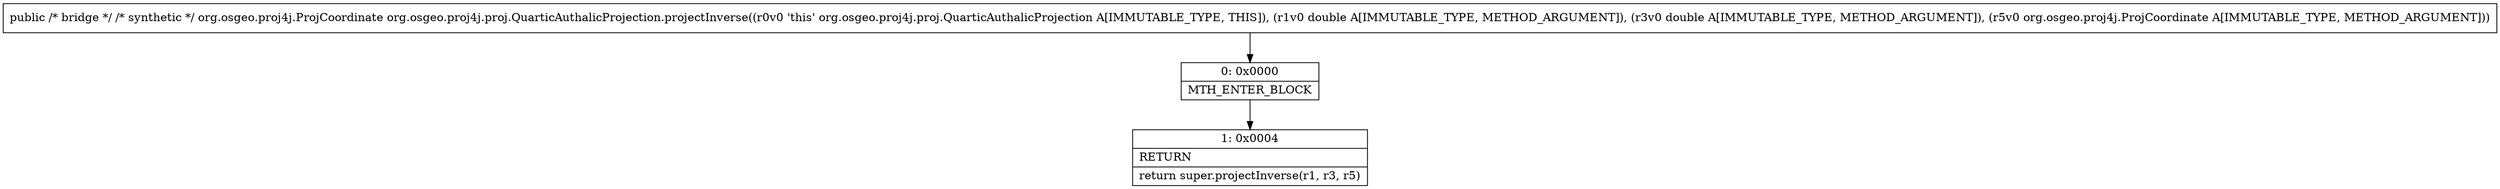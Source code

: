 digraph "CFG fororg.osgeo.proj4j.proj.QuarticAuthalicProjection.projectInverse(DDLorg\/osgeo\/proj4j\/ProjCoordinate;)Lorg\/osgeo\/proj4j\/ProjCoordinate;" {
Node_0 [shape=record,label="{0\:\ 0x0000|MTH_ENTER_BLOCK\l}"];
Node_1 [shape=record,label="{1\:\ 0x0004|RETURN\l|return super.projectInverse(r1, r3, r5)\l}"];
MethodNode[shape=record,label="{public \/* bridge *\/ \/* synthetic *\/ org.osgeo.proj4j.ProjCoordinate org.osgeo.proj4j.proj.QuarticAuthalicProjection.projectInverse((r0v0 'this' org.osgeo.proj4j.proj.QuarticAuthalicProjection A[IMMUTABLE_TYPE, THIS]), (r1v0 double A[IMMUTABLE_TYPE, METHOD_ARGUMENT]), (r3v0 double A[IMMUTABLE_TYPE, METHOD_ARGUMENT]), (r5v0 org.osgeo.proj4j.ProjCoordinate A[IMMUTABLE_TYPE, METHOD_ARGUMENT])) }"];
MethodNode -> Node_0;
Node_0 -> Node_1;
}

